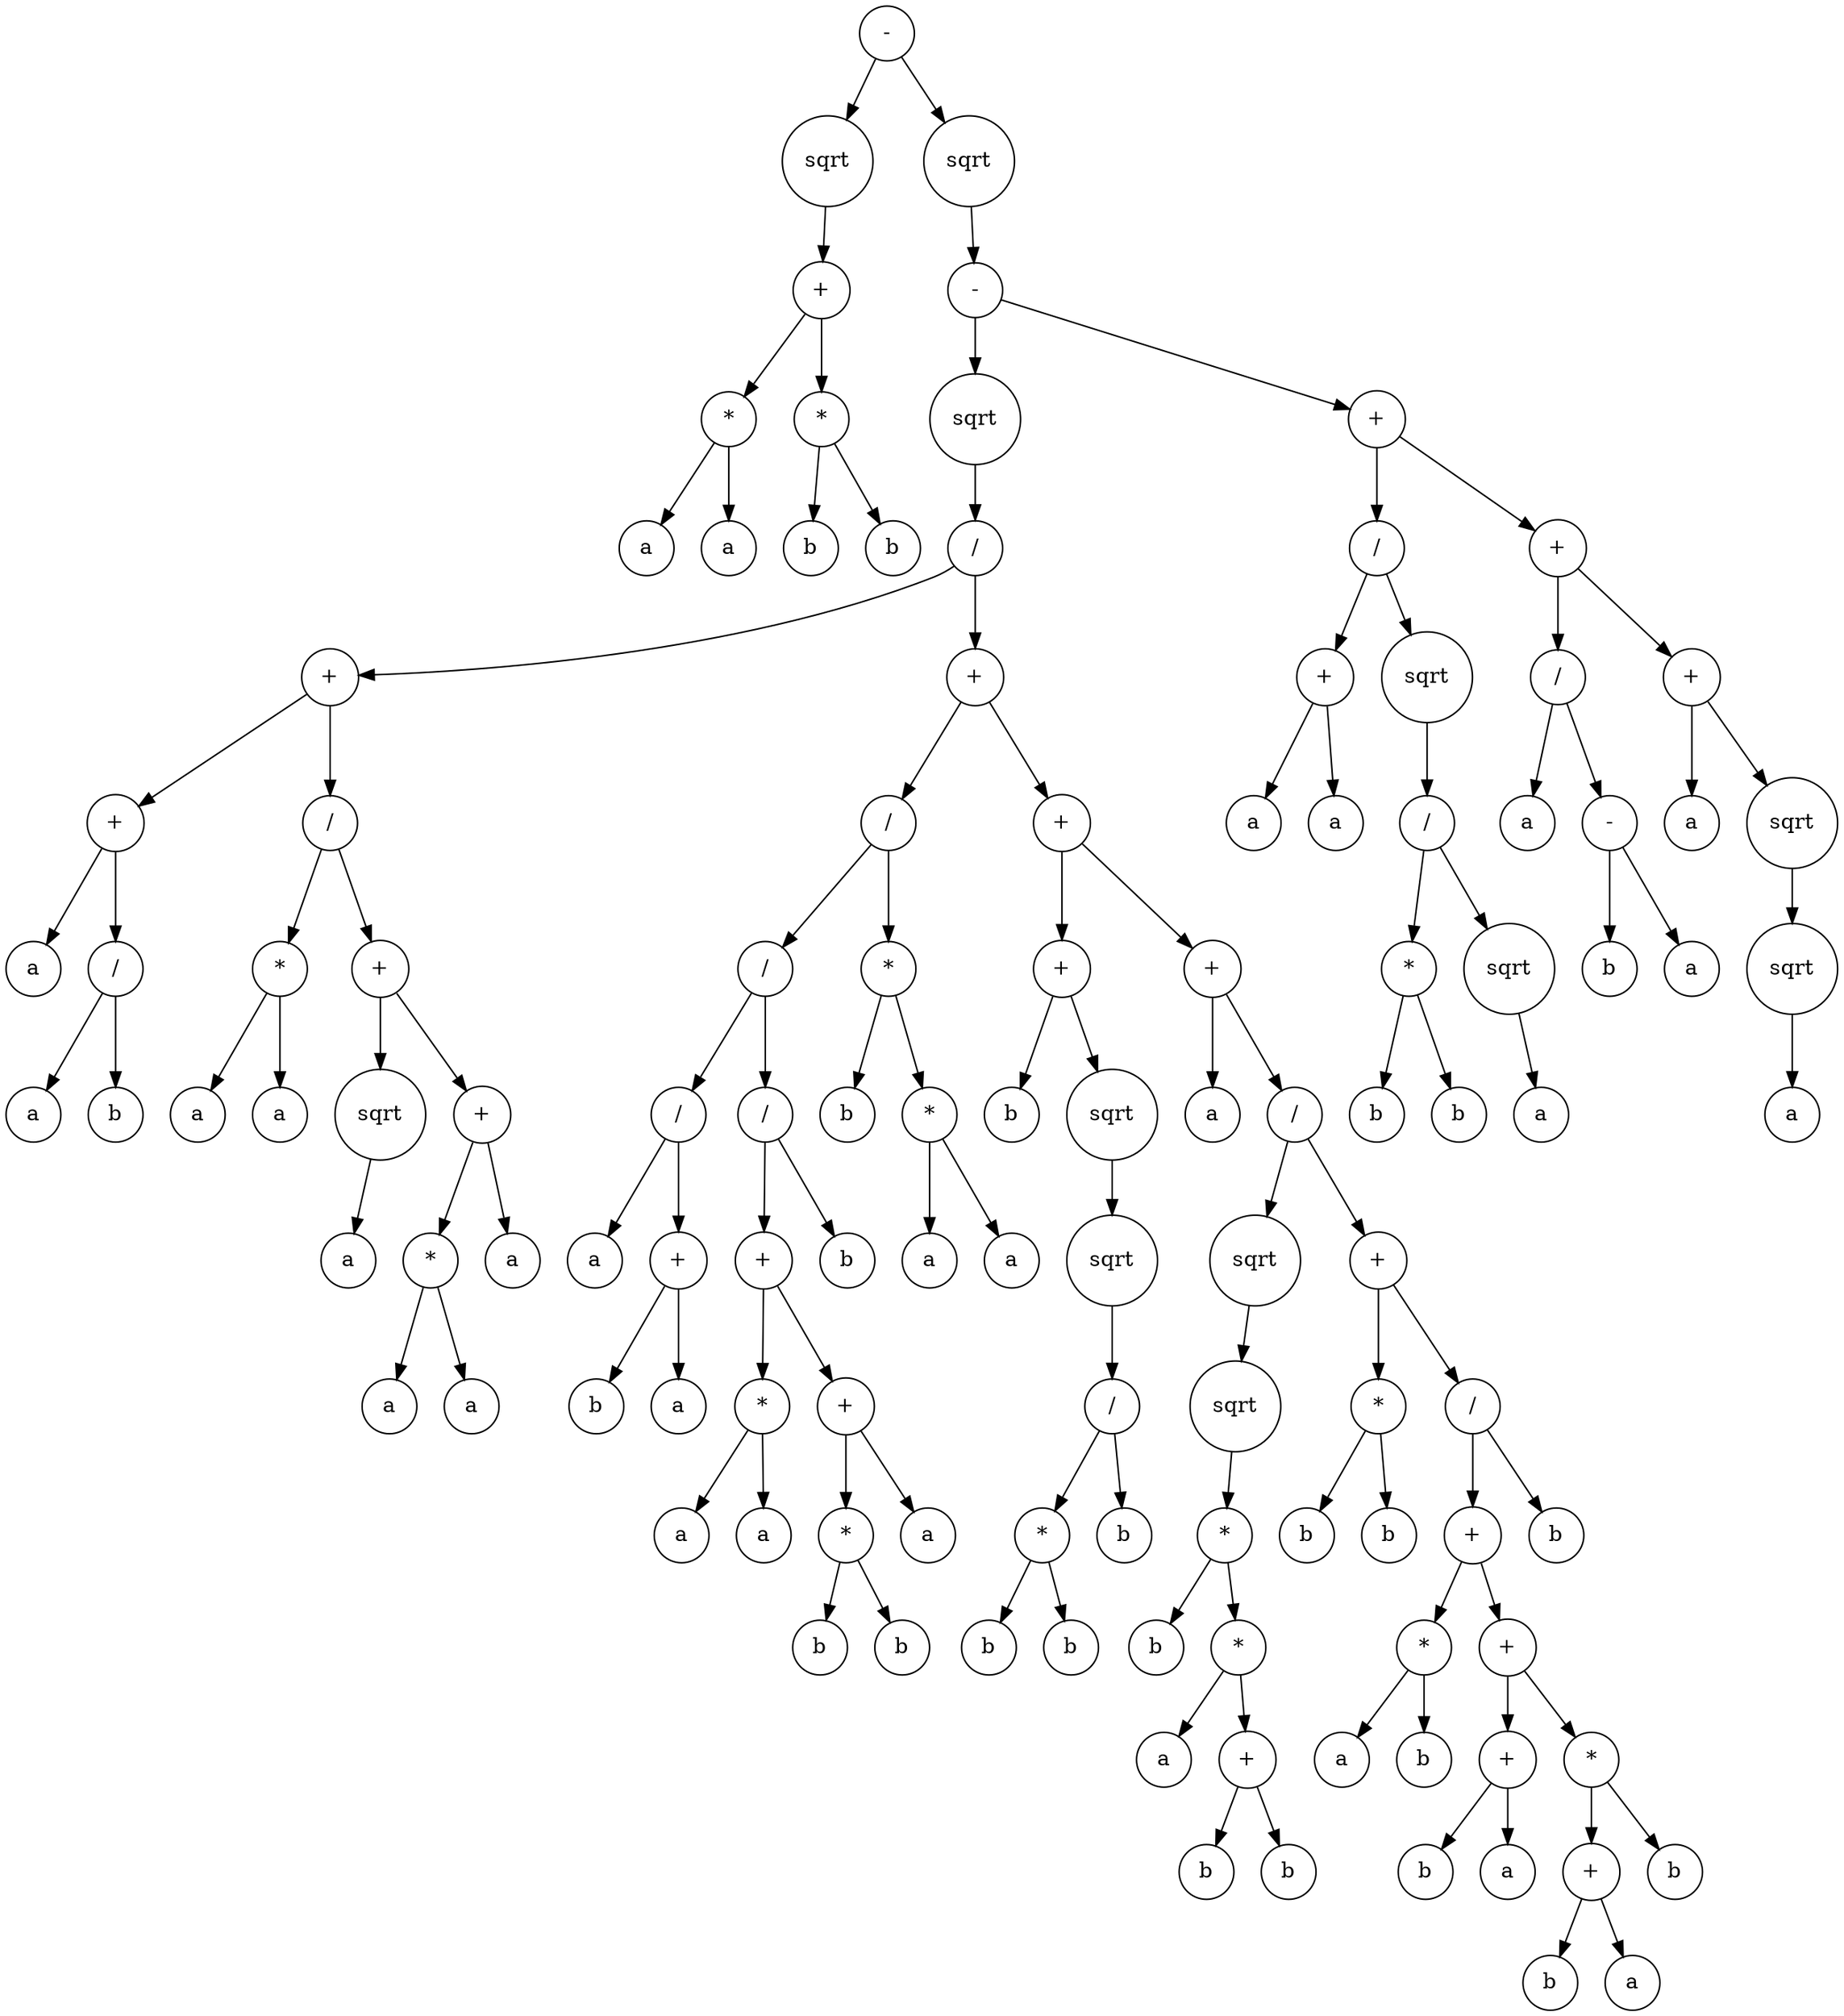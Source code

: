 digraph g {
graph [ordering=out];
node [shape=circle];
n[label = "-"];
n0[label = "sqrt"];
n00[label = "+"];
n000[label = "*"];
n0000[label = "a"];
n000 -> n0000;
n0001[label = "a"];
n000 -> n0001;
n00 -> n000;
n001[label = "*"];
n0010[label = "b"];
n001 -> n0010;
n0011[label = "b"];
n001 -> n0011;
n00 -> n001;
n0 -> n00;
n -> n0;
n1[label = "sqrt"];
n10[label = "-"];
n100[label = "sqrt"];
n1000[label = "/"];
n10000[label = "+"];
n100000[label = "+"];
n1000000[label = "a"];
n100000 -> n1000000;
n1000001[label = "/"];
n10000010[label = "a"];
n1000001 -> n10000010;
n10000011[label = "b"];
n1000001 -> n10000011;
n100000 -> n1000001;
n10000 -> n100000;
n100001[label = "/"];
n1000010[label = "*"];
n10000100[label = "a"];
n1000010 -> n10000100;
n10000101[label = "a"];
n1000010 -> n10000101;
n100001 -> n1000010;
n1000011[label = "+"];
n10000110[label = "sqrt"];
n100001100[label = "a"];
n10000110 -> n100001100;
n1000011 -> n10000110;
n10000111[label = "+"];
n100001110[label = "*"];
n1000011100[label = "a"];
n100001110 -> n1000011100;
n1000011101[label = "a"];
n100001110 -> n1000011101;
n10000111 -> n100001110;
n100001111[label = "a"];
n10000111 -> n100001111;
n1000011 -> n10000111;
n100001 -> n1000011;
n10000 -> n100001;
n1000 -> n10000;
n10001[label = "+"];
n100010[label = "/"];
n1000100[label = "/"];
n10001000[label = "/"];
n100010000[label = "a"];
n10001000 -> n100010000;
n100010001[label = "+"];
n1000100010[label = "b"];
n100010001 -> n1000100010;
n1000100011[label = "a"];
n100010001 -> n1000100011;
n10001000 -> n100010001;
n1000100 -> n10001000;
n10001001[label = "/"];
n100010010[label = "+"];
n1000100100[label = "*"];
n10001001000[label = "a"];
n1000100100 -> n10001001000;
n10001001001[label = "a"];
n1000100100 -> n10001001001;
n100010010 -> n1000100100;
n1000100101[label = "+"];
n10001001010[label = "*"];
n100010010100[label = "b"];
n10001001010 -> n100010010100;
n100010010101[label = "b"];
n10001001010 -> n100010010101;
n1000100101 -> n10001001010;
n10001001011[label = "a"];
n1000100101 -> n10001001011;
n100010010 -> n1000100101;
n10001001 -> n100010010;
n100010011[label = "b"];
n10001001 -> n100010011;
n1000100 -> n10001001;
n100010 -> n1000100;
n1000101[label = "*"];
n10001010[label = "b"];
n1000101 -> n10001010;
n10001011[label = "*"];
n100010110[label = "a"];
n10001011 -> n100010110;
n100010111[label = "a"];
n10001011 -> n100010111;
n1000101 -> n10001011;
n100010 -> n1000101;
n10001 -> n100010;
n100011[label = "+"];
n1000110[label = "+"];
n10001100[label = "b"];
n1000110 -> n10001100;
n10001101[label = "sqrt"];
n100011010[label = "sqrt"];
n1000110100[label = "/"];
n10001101000[label = "*"];
n100011010000[label = "b"];
n10001101000 -> n100011010000;
n100011010001[label = "b"];
n10001101000 -> n100011010001;
n1000110100 -> n10001101000;
n10001101001[label = "b"];
n1000110100 -> n10001101001;
n100011010 -> n1000110100;
n10001101 -> n100011010;
n1000110 -> n10001101;
n100011 -> n1000110;
n1000111[label = "+"];
n10001110[label = "a"];
n1000111 -> n10001110;
n10001111[label = "/"];
n100011110[label = "sqrt"];
n1000111100[label = "sqrt"];
n10001111000[label = "*"];
n100011110000[label = "b"];
n10001111000 -> n100011110000;
n100011110001[label = "*"];
n1000111100010[label = "a"];
n100011110001 -> n1000111100010;
n1000111100011[label = "+"];
n10001111000110[label = "b"];
n1000111100011 -> n10001111000110;
n10001111000111[label = "b"];
n1000111100011 -> n10001111000111;
n100011110001 -> n1000111100011;
n10001111000 -> n100011110001;
n1000111100 -> n10001111000;
n100011110 -> n1000111100;
n10001111 -> n100011110;
n100011111[label = "+"];
n1000111110[label = "*"];
n10001111100[label = "b"];
n1000111110 -> n10001111100;
n10001111101[label = "b"];
n1000111110 -> n10001111101;
n100011111 -> n1000111110;
n1000111111[label = "/"];
n10001111110[label = "+"];
n100011111100[label = "*"];
n1000111111000[label = "a"];
n100011111100 -> n1000111111000;
n1000111111001[label = "b"];
n100011111100 -> n1000111111001;
n10001111110 -> n100011111100;
n100011111101[label = "+"];
n1000111111010[label = "+"];
n10001111110100[label = "b"];
n1000111111010 -> n10001111110100;
n10001111110101[label = "a"];
n1000111111010 -> n10001111110101;
n100011111101 -> n1000111111010;
n1000111111011[label = "*"];
n10001111110110[label = "+"];
n100011111101100[label = "b"];
n10001111110110 -> n100011111101100;
n100011111101101[label = "a"];
n10001111110110 -> n100011111101101;
n1000111111011 -> n10001111110110;
n10001111110111[label = "b"];
n1000111111011 -> n10001111110111;
n100011111101 -> n1000111111011;
n10001111110 -> n100011111101;
n1000111111 -> n10001111110;
n10001111111[label = "b"];
n1000111111 -> n10001111111;
n100011111 -> n1000111111;
n10001111 -> n100011111;
n1000111 -> n10001111;
n100011 -> n1000111;
n10001 -> n100011;
n1000 -> n10001;
n100 -> n1000;
n10 -> n100;
n101[label = "+"];
n1010[label = "/"];
n10100[label = "+"];
n101000[label = "a"];
n10100 -> n101000;
n101001[label = "a"];
n10100 -> n101001;
n1010 -> n10100;
n10101[label = "sqrt"];
n101010[label = "/"];
n1010100[label = "*"];
n10101000[label = "b"];
n1010100 -> n10101000;
n10101001[label = "b"];
n1010100 -> n10101001;
n101010 -> n1010100;
n1010101[label = "sqrt"];
n10101010[label = "a"];
n1010101 -> n10101010;
n101010 -> n1010101;
n10101 -> n101010;
n1010 -> n10101;
n101 -> n1010;
n1011[label = "+"];
n10110[label = "/"];
n101100[label = "a"];
n10110 -> n101100;
n101101[label = "-"];
n1011010[label = "b"];
n101101 -> n1011010;
n1011011[label = "a"];
n101101 -> n1011011;
n10110 -> n101101;
n1011 -> n10110;
n10111[label = "+"];
n101110[label = "a"];
n10111 -> n101110;
n101111[label = "sqrt"];
n1011110[label = "sqrt"];
n10111100[label = "a"];
n1011110 -> n10111100;
n101111 -> n1011110;
n10111 -> n101111;
n1011 -> n10111;
n101 -> n1011;
n10 -> n101;
n1 -> n10;
n -> n1;
}
